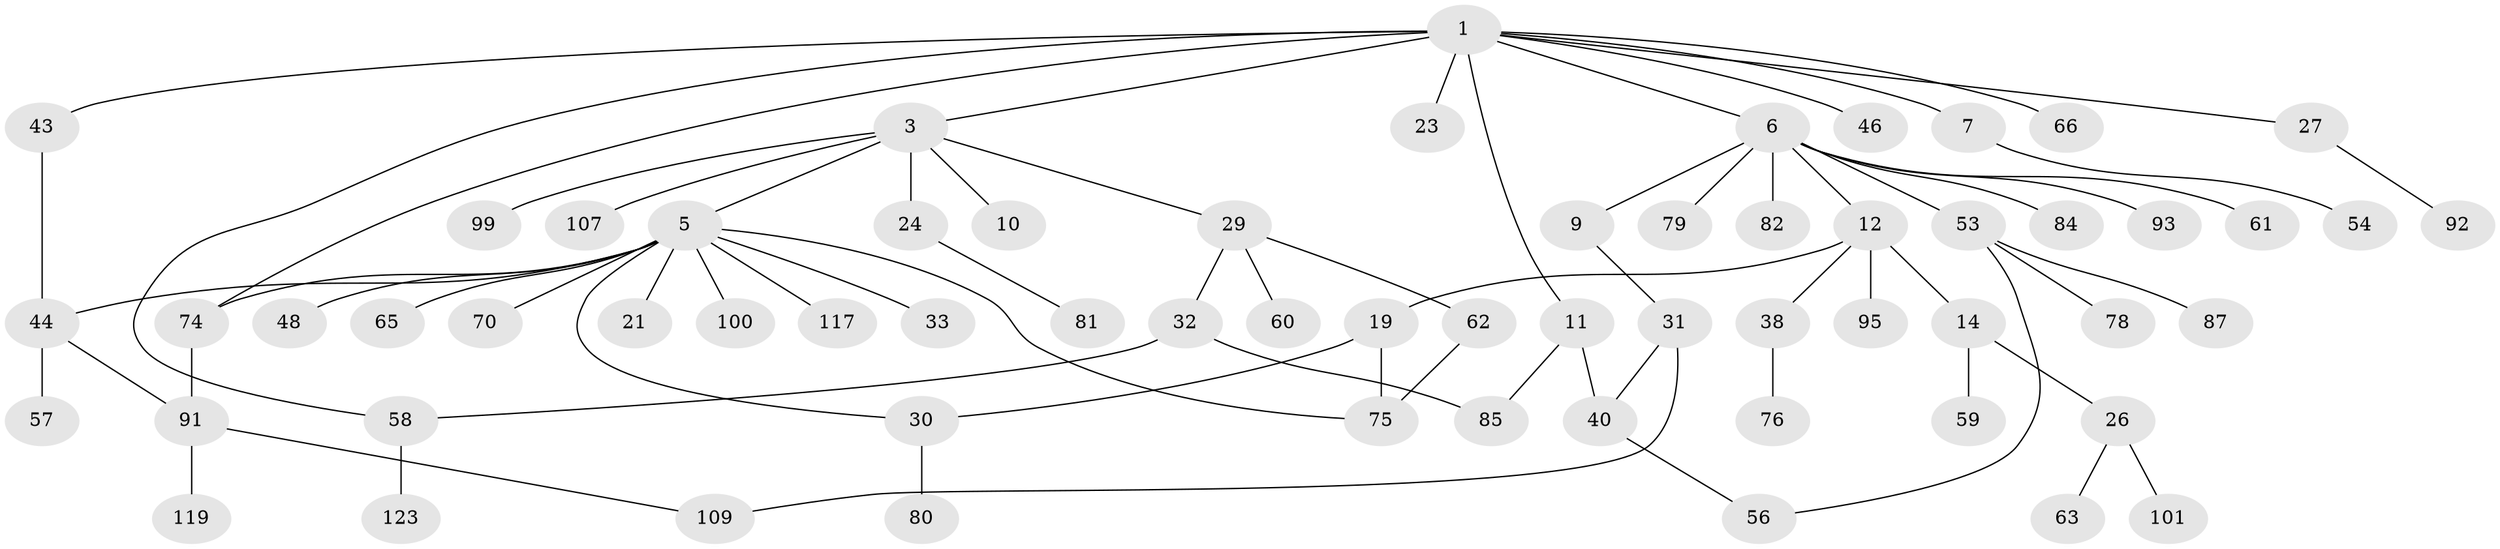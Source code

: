 // original degree distribution, {4: 0.10317460317460317, 8: 0.007936507936507936, 7: 0.015873015873015872, 5: 0.031746031746031744, 3: 0.1349206349206349, 2: 0.2777777777777778, 1: 0.42063492063492064, 6: 0.007936507936507936}
// Generated by graph-tools (version 1.1) at 2025/13/03/09/25 04:13:17]
// undirected, 63 vertices, 73 edges
graph export_dot {
graph [start="1"]
  node [color=gray90,style=filled];
  1 [super="+2+4"];
  3;
  5 [super="+28+34+13"];
  6 [super="+8+15"];
  7 [super="+22"];
  9;
  10 [super="+25"];
  11 [super="+103"];
  12;
  14 [super="+52"];
  19 [super="+108+105"];
  21 [super="+97"];
  23;
  24 [super="+36"];
  26;
  27 [super="+47+96"];
  29;
  30 [super="+51+116+35+77"];
  31 [super="+42"];
  32 [super="+112"];
  33 [super="+67"];
  38 [super="+90"];
  40 [super="+55+45+89"];
  43 [super="+111"];
  44 [super="+94"];
  46;
  48;
  53 [super="+83+121+113+115+68"];
  54;
  56 [super="+120"];
  57 [super="+69"];
  58 [super="+71+118+88"];
  59;
  60;
  61;
  62;
  63;
  65 [super="+122"];
  66 [super="+102"];
  70;
  74 [super="+124"];
  75;
  76;
  78 [super="+110"];
  79;
  80;
  81;
  82;
  84;
  85 [super="+86"];
  87;
  91;
  92;
  93;
  95;
  99;
  100;
  101;
  107;
  109;
  117;
  119 [super="+126"];
  123;
  1 -- 7;
  1 -- 66;
  1 -- 3;
  1 -- 6;
  1 -- 11;
  1 -- 43;
  1 -- 46;
  1 -- 23 [weight=2];
  1 -- 27;
  1 -- 58;
  1 -- 74;
  3 -- 5;
  3 -- 10;
  3 -- 24;
  3 -- 29;
  3 -- 99;
  3 -- 107;
  5 -- 30;
  5 -- 65;
  5 -- 100;
  5 -- 44;
  5 -- 74;
  5 -- 48;
  5 -- 70;
  5 -- 33;
  5 -- 117;
  5 -- 21;
  5 -- 75;
  6 -- 12;
  6 -- 84;
  6 -- 82;
  6 -- 61;
  6 -- 53;
  6 -- 9;
  6 -- 93;
  6 -- 79;
  7 -- 54;
  9 -- 31;
  11 -- 85;
  11 -- 40;
  12 -- 14;
  12 -- 19;
  12 -- 38;
  12 -- 95;
  14 -- 26;
  14 -- 59;
  19 -- 30;
  19 -- 75;
  24 -- 81;
  26 -- 63;
  26 -- 101;
  27 -- 92;
  29 -- 32;
  29 -- 60;
  29 -- 62;
  30 -- 80;
  31 -- 40;
  31 -- 109;
  32 -- 85;
  32 -- 58;
  38 -- 76;
  40 -- 56;
  43 -- 44;
  44 -- 57;
  44 -- 91;
  53 -- 56;
  53 -- 78;
  53 -- 87;
  58 -- 123;
  62 -- 75;
  74 -- 91;
  91 -- 109;
  91 -- 119;
}
